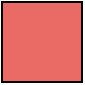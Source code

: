 <mxfile version="24.1.0" type="device">
  <diagram name="Page-1" id="95cnKtvzo_szJ51asuck">
    <mxGraphModel dx="1051" dy="1014" grid="1" gridSize="10" guides="1" tooltips="1" connect="1" arrows="1" fold="1" page="1" pageScale="1" pageWidth="1920" pageHeight="1080" math="0" shadow="0">
      <root>
        <mxCell id="0" />
        <mxCell id="1" parent="0" />
        <mxCell id="az6NvpxztQ5JLmLHGQgf-7" value="" style="rounded=0;whiteSpace=wrap;html=1;fillStyle=auto;fillColor=#EA6B66;fontFamily=Computer Modern;" parent="1" vertex="1">
          <mxGeometry x="200" y="80" width="40" height="40" as="geometry" />
        </mxCell>
      </root>
    </mxGraphModel>
  </diagram>
</mxfile>
